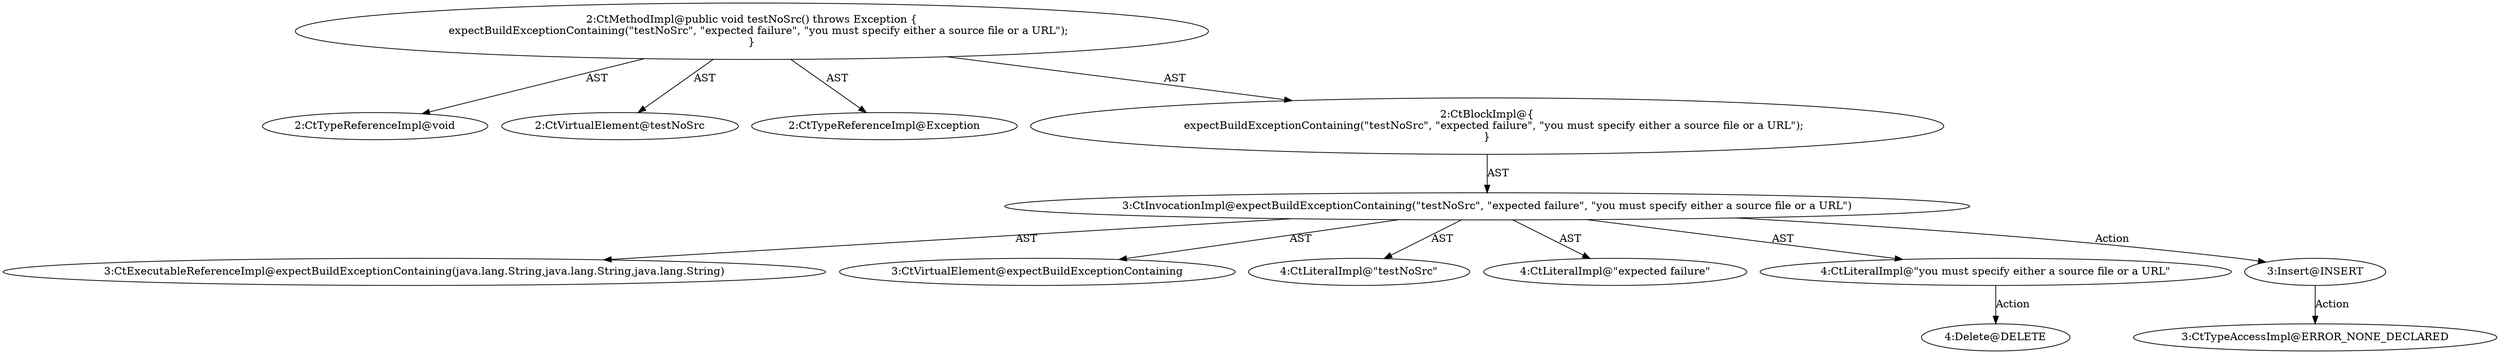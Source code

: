 digraph "testNoSrc#?" {
0 [label="2:CtTypeReferenceImpl@void" shape=ellipse]
1 [label="2:CtVirtualElement@testNoSrc" shape=ellipse]
2 [label="2:CtTypeReferenceImpl@Exception" shape=ellipse]
3 [label="3:CtExecutableReferenceImpl@expectBuildExceptionContaining(java.lang.String,java.lang.String,java.lang.String)" shape=ellipse]
4 [label="3:CtVirtualElement@expectBuildExceptionContaining" shape=ellipse]
5 [label="4:CtLiteralImpl@\"testNoSrc\"" shape=ellipse]
6 [label="4:CtLiteralImpl@\"expected failure\"" shape=ellipse]
7 [label="4:CtLiteralImpl@\"you must specify either a source file or a URL\"" shape=ellipse]
8 [label="3:CtInvocationImpl@expectBuildExceptionContaining(\"testNoSrc\", \"expected failure\", \"you must specify either a source file or a URL\")" shape=ellipse]
9 [label="2:CtBlockImpl@\{
    expectBuildExceptionContaining(\"testNoSrc\", \"expected failure\", \"you must specify either a source file or a URL\");
\}" shape=ellipse]
10 [label="2:CtMethodImpl@public void testNoSrc() throws Exception \{
    expectBuildExceptionContaining(\"testNoSrc\", \"expected failure\", \"you must specify either a source file or a URL\");
\}" shape=ellipse]
11 [label="4:Delete@DELETE" shape=ellipse]
12 [label="3:Insert@INSERT" shape=ellipse]
13 [label="3:CtTypeAccessImpl@ERROR_NONE_DECLARED" shape=ellipse]
7 -> 11 [label="Action"];
8 -> 4 [label="AST"];
8 -> 3 [label="AST"];
8 -> 5 [label="AST"];
8 -> 6 [label="AST"];
8 -> 7 [label="AST"];
8 -> 12 [label="Action"];
9 -> 8 [label="AST"];
10 -> 1 [label="AST"];
10 -> 0 [label="AST"];
10 -> 2 [label="AST"];
10 -> 9 [label="AST"];
12 -> 13 [label="Action"];
}
